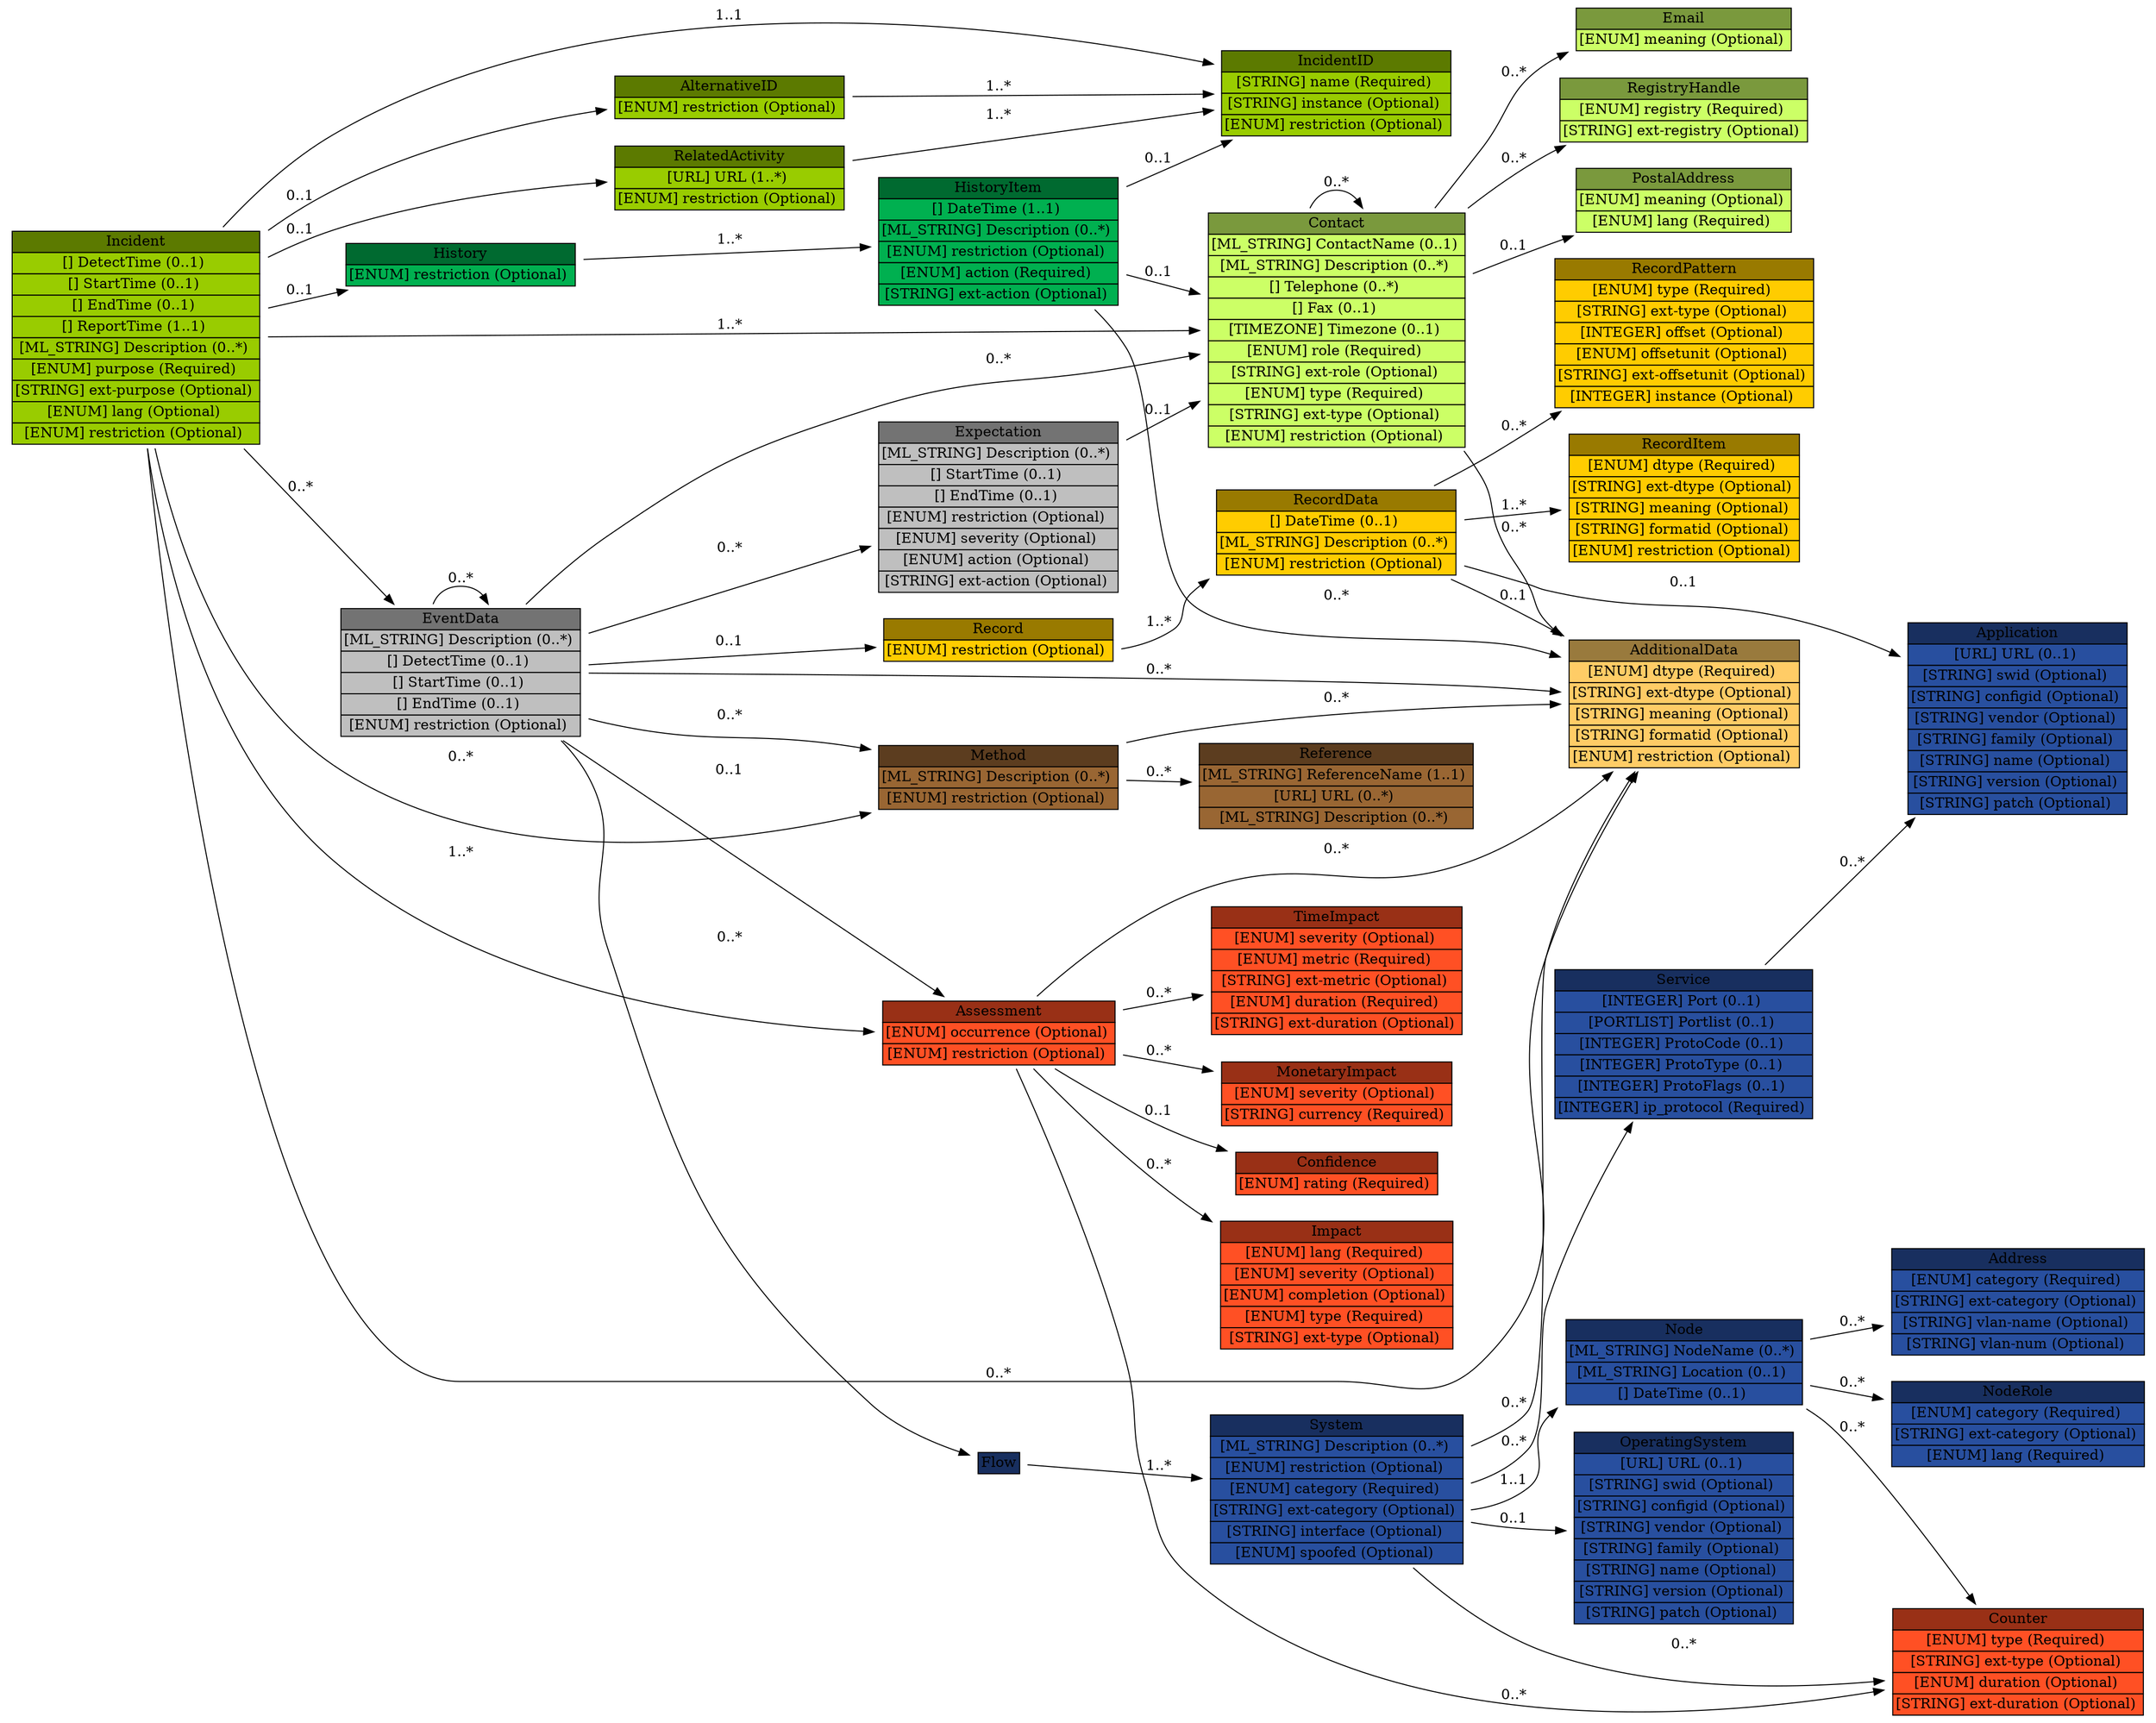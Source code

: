 digraph Incident {
	graph [rankdir=LR];
	node [label="\N"];
	graph [bb="0,0,2062,1650"];
	Incident [label=<<table BORDER="0" CELLBORDER="1" CELLSPACING="0"> <tr > <td BGCOLOR="#5c7a00" HREF="#" TITLE="Every incident is represented by an instance of the Incident class. This class provides a standardized representation for commonly exchanged incident data. ">Incident</td> </tr>" %<tr><td BGCOLOR="#99CC00" HREF="#" TITLE="The time the incident was first detected.">[] DetectTime (0..1) </td></tr>%<tr><td BGCOLOR="#99CC00" HREF="#" TITLE="The time the incident started.">[] StartTime (0..1) </td></tr>%<tr><td BGCOLOR="#99CC00" HREF="#" TITLE="The time the incident ended.">[] EndTime (0..1) </td></tr>%<tr><td BGCOLOR="#99CC00" HREF="#" TITLE="The time the incident was reported.">[] ReportTime (1..1) </td></tr>%<tr><td BGCOLOR="#99CC00" HREF="#" TITLE="A free-form textual description of the incident.">[ML_STRING] Description (0..*) </td></tr>%<tr><td BGCOLOR="#99CC00" HREF="#" TITLE="The purpose attribute represents the reason why the IODEF document was created.  It is closely related to the Expectation class (Section 3.13).  This attribute is defined as an enumerated list:">[ENUM] purpose (Required) </td></tr>%<tr><td BGCOLOR="#99CC00" HREF="#" TITLE="A means by which to extend the purpose attribute.  See Section 5.1.">[STRING] ext-purpose (Optional) </td></tr>%<tr><td BGCOLOR="#99CC00" HREF="#" TITLE="A valid language code per RFC 4646 [7] constrained by the definition of &quot;xs:language&quot;.  The interpretation of this code is described in Section 6.">[ENUM] lang (Optional) </td></tr>%<tr><td BGCOLOR="#99CC00" HREF="#" TITLE="This attribute indicates the disclosure guidelines to which the sender expects the recipient to adhere for the information represented in this class and its children.  This guideline provides no security since there are no specified technical means to ensure that the recipient of the document handles the information as the sender requested.">[ENUM] restriction (Optional) </td></tr>%</table>>, shape=plaintext, pos="127,1319", width="3.5", height="2.9028"];
	IncidentID [label=<<table BORDER="0" CELLBORDER="1" CELLSPACING="0"> <tr > <td BGCOLOR="#5c7a00" HREF="#" TITLE="The IncidentID class represents an incident tracking number that is unique in the context of the CSIRT and identifies the activity characterized in an IODEF Document. This identifier would serve as an index into the CSIRT incident handling system. The combination of the name attribute and the string in the element content MUST be a globally unique identifier describing the activity. Documents generated by a given CSIRT MUST NOT reuse the same value unless they are referencing the same incident. ">IncidentID</td> </tr>" %<tr><td BGCOLOR="#99CC00" HREF="#" TITLE="An identifier describing the CSIRT that created the document.  In order to have a globally unique CSIRT name, the fully qualified domain name associated with the CSIRT MUST be used.">[STRING] name (Required) </td></tr>%<tr><td BGCOLOR="#99CC00" HREF="#" TITLE="An identifier referencing a subset of the named incident.">[STRING] instance (Optional) </td></tr>%<tr><td BGCOLOR="#99CC00" HREF="#" TITLE="This attribute has been defined in Section 3.2.">[ENUM] restriction (Optional) </td></tr>%</table>>, shape=plaintext, pos="1274,1564", width="3.1667", height="1.2361"];
	AlternativeID [label=<<table BORDER="0" CELLBORDER="1" CELLSPACING="0"> <tr > <td BGCOLOR="#5c7a00" HREF="#" TITLE="The AlternativeID class lists the incident tracking numbers used by CSIRTs, other than the one generating the document, to refer to the identical activity described the IODEF document. A tracking number listed as an AlternativeID references the same incident detected by ">AlternativeID</td> </tr>" %<tr><td BGCOLOR="#99CC00" HREF="#" TITLE="This attribute has been defined in Section 3.2.">[ENUM] restriction (Optional) </td></tr>%</table>>, shape=plaintext, pos="695,1555", width="3.1667", height="0.68056"];
	RelatedActivity [label=<<table BORDER="0" CELLBORDER="1" CELLSPACING="0"> <tr > <td BGCOLOR="#5c7a00" HREF="#" TITLE="The RelatedActivity class lists either incident tracking numbers of incidents or URLs (not both) that refer to activity related to the one described in the IODEF document. These references may be to local incident tracking numbers or to those of other CSIRTs. ">RelatedActivity</td> </tr>" %<tr><td BGCOLOR="#99CC00" HREF="#" TITLE="A URL to activity related to this incident.">[URL] URL (1..*) </td></tr>%<tr><td BGCOLOR="#99CC00" HREF="#" TITLE="This attribute has been defined in Section 3.2.">[ENUM] restriction (Optional) </td></tr>%</table>>, shape=plaintext, pos="695,1478", width="3.1667", height="0.95833"];
	Assessment [label=<<table BORDER="0" CELLBORDER="1" CELLSPACING="0"> <tr > <td BGCOLOR="#993016" HREF="#" TITLE="The Assessment class describes the technical and non-technical repercussions of the incident on the CSIRT&#39;s constituency. ">Assessment</td> </tr>" %<tr><td BGCOLOR="#FF5024" HREF="#" TITLE="Specifies whether the assessment is describing actual or potential outcomes.  The default is &quot;actual&quot; and is assumed if not specified.">[ENUM] occurrence (Optional) </td></tr>%<tr><td BGCOLOR="#FF5024" HREF="#" TITLE="This attribute is defined in Section 3.2.">[ENUM] restriction (Optional) </td></tr>%</table>>, shape=plaintext, pos="950,649", width="3.25", height="0.95833"];
	Impact [label=<<table BORDER="0" CELLBORDER="1" CELLSPACING="0"> <tr > <td BGCOLOR="#993016" HREF="#" TITLE="The Impact class allows for categorizing and describing the technical impact of the incident on the network of an organization. ">Impact</td> </tr>" %<tr><td BGCOLOR="#FF5024" HREF="#" TITLE="A valid language code per RFC 4646 [7] constrained by the definition of &quot;xs:language&quot;.  The interpretation of this code is described in Section 6.">[ENUM] lang (Required) </td></tr>%<tr><td BGCOLOR="#FF5024" HREF="#" TITLE="An estimate of the relative severity of the activity.  The permitted values are shown below.  There is no default value.">[ENUM] severity (Optional) </td></tr>%<tr><td BGCOLOR="#FF5024" HREF="#" TITLE="An indication whether the described activity was successful.  The permitted values are shown below.  There is no default value.">[ENUM] completion (Optional) </td></tr>%<tr><td BGCOLOR="#FF5024" HREF="#" TITLE="Classifies the malicious activity into incident categories.  The permitted values are shown below.  The default value is &quot;other&quot;.">[ENUM] type (Required) </td></tr>%<tr><td BGCOLOR="#FF5024" HREF="#" TITLE="A means by which to extend the type attribute. See Section 5.1.">[STRING] ext-type (Optional) </td></tr>%</table>>, shape=plaintext, pos="1274,417", width="3.25", height="1.7917"];
	TimeImpact [label=<<table BORDER="0" CELLBORDER="1" CELLSPACING="0"> <tr > <td BGCOLOR="#993016" HREF="#" TITLE="The TimeImpact class describes the impact of the incident on an organization as a function of time. It provides a way to convey down time and recovery time. ">TimeImpact</td> </tr>" %<tr><td BGCOLOR="#FF5024" HREF="#" TITLE="An estimate of the relative severity of the activity.  The permitted values are shown below.  There is no default value.">[ENUM] severity (Optional) </td></tr>%<tr><td BGCOLOR="#FF5024" HREF="#" TITLE="Defines the metric in which the time is expressed.  The permitted values are shown below.  There is no default value.">[ENUM] metric (Required) </td></tr>%<tr><td BGCOLOR="#FF5024" HREF="#" TITLE="A means by which to extend the metric attribute.  See Section 5.1.">[STRING] ext-metric (Optional) </td></tr>%<tr><td BGCOLOR="#FF5024" HREF="#" TITLE="Defines a unit of time, that when combined with the metric attribute, fully describes a metric of impact that will be conveyed in the element content.  The permitted values are shown below.  The default value is &quot;hour&quot;.">[ENUM] duration (Required) </td></tr>%<tr><td BGCOLOR="#FF5024" HREF="#" TITLE="A means by which to extend the duration attribute.  See Section 5.1.">[STRING] ext-duration (Optional) </td></tr>%</table>>, shape=plaintext, pos="1274,715", width="3.5556", height="1.7917"];
	MonetaryImpact [label=<<table BORDER="0" CELLBORDER="1" CELLSPACING="0"> <tr > <td BGCOLOR="#993016" HREF="#" TITLE="The MonetaryImpact class describes the financial impact of the activity on an organization. For example, this impact may consider losses due to the cost of the investigation or recovery, diminished ">MonetaryImpact</td> </tr>" %<tr><td BGCOLOR="#FF5024" HREF="#" TITLE="An estimate of the relative severity of the activity.  The permitted values are shown below.  There is no default value.">[ENUM] severity (Optional) </td></tr>%<tr><td BGCOLOR="#FF5024" HREF="#" TITLE="Defines the currency in which the monetary impact is expressed.  The permitted values are defined in ISO 4217:2001, Codes for the representation of currencies and funds [14].  There is no default value.">[STRING] currency (Required) </td></tr>%</table>>, shape=plaintext, pos="1274,599", width="3.2222", height="0.95833"];
	Counter [label=<<table BORDER="0" CELLBORDER="1" CELLSPACING="0"> <tr > <td BGCOLOR="#993016" HREF="#" TITLE="The Counter class summarize multiple occurrences of some event, or conveys counts or rates on various features (e.g., packets, sessions, events). ">Counter</td> </tr>" %<tr><td BGCOLOR="#FF5024" HREF="#" TITLE="Specifies the units of the element content.">[ENUM] type (Required) </td></tr>%<tr><td BGCOLOR="#FF5024" HREF="#" TITLE="A means by which to extend the type attribute. See Section 5.1.">[STRING] ext-type (Optional) </td></tr>%<tr><td BGCOLOR="#FF5024" HREF="#" TITLE="If present, the Counter class represents a rate rather than a count over the entire event.  In that case, this attribute specifies the denominator of the rate (where the type attribute specified the nominator).  The possible values of this attribute are defined in Section 3.10.2">[ENUM] duration (Optional) </td></tr>%<tr><td BGCOLOR="#FF5024" HREF="#" TITLE="A means by which to extend the duration attribute.  See Section 5.1.">[STRING] ext-duration (Optional) </td></tr>%</table>>, shape=plaintext, pos="1933,54", width="3.5556", height="1.5139"];
	Confidence [label=<<table BORDER="0" CELLBORDER="1" CELLSPACING="0"> <tr > <td BGCOLOR="#993016" HREF="#" TITLE="The Confidence class represents a best estimate of the validity and accuracy of the described impact (see Section 3.10) of the incident activity. This estimate can be expressed as a category or a numeric calculation. ">Confidence</td> </tr>" %<tr><td BGCOLOR="#FF5024" HREF="#" TITLE="A rating of the analytical validity of the specified Assessment.  The permitted values are shown below. There is no default value.">[ENUM] rating (Required) </td></tr>%</table>>, shape=plaintext, pos="1274,523", width="2.8056", height="0.68056"];
	AdditionalData [label=<<table BORDER="0" CELLBORDER="1" CELLSPACING="0"> <tr > <td BGCOLOR="#997a3d" HREF="#" TITLE="The AdditionalData class serves as an extension mechanism for information not otherwise represented in the data model. For relatively simple information, atomic data types (e.g., integers, strings) are provided with a mechanism to annotate their meaning. The class can also be used to extend the data model (and the associated Schema) to support proprietary extensions by encapsulating entire XML documents conforming to another Schema (e.g., IDMEF). A detailed discussion for extending the data model and the schema can be found in Section 5. ">AdditionalData</td> </tr>" %<tr><td BGCOLOR="#FFCC66" HREF="#" TITLE="The data type of the element content.  The permitted values for this attribute are shown below.  The default value is &quot;string&quot;.">[ENUM] dtype (Required) </td></tr>%<tr><td BGCOLOR="#FFCC66" HREF="#" TITLE="A means by which to extend the dtype attribute.  See Section 5.1.">[STRING] ext-dtype (Optional) </td></tr>%<tr><td BGCOLOR="#FFCC66" HREF="#" TITLE="A free-form description of the element content.">[STRING] meaning (Optional) </td></tr>%<tr><td BGCOLOR="#FFCC66" HREF="#" TITLE="An identifier referencing the format and semantics of the element content.">[STRING] formatid (Optional) </td></tr>%<tr><td BGCOLOR="#FFCC66" HREF="#" TITLE="This attribute has been defined in Section 3.2.">[ENUM] restriction (Optional) </td></tr>%</table>>, shape=plaintext, pos="1609,979", width="3.2778", height="1.7917"];
	Method [label=<<table BORDER="0" CELLBORDER="1" CELLSPACING="0"> <tr > <td BGCOLOR="#5c3d1f" HREF="#" TITLE="The Method class describes the methodology used by the intruder to perpetrate the events of the incident. This class consists of a list of references describing the attack method and a free form description of the technique. ">Method</td> </tr>" %<tr><td BGCOLOR="#996633" HREF="#" TITLE="A free-form text description of the methodology used by the intruder.">[ML_STRING] Description (0..*) </td></tr>%<tr><td BGCOLOR="#996633" HREF="#" TITLE="This attribute is defined in Section 3.2.">[ENUM] restriction (Optional) </td></tr>%</table>>, shape=plaintext, pos="950,904", width="3.3611", height="0.95833"];
	Reference [label=<<table BORDER="0" CELLBORDER="1" CELLSPACING="0"> <tr > <td BGCOLOR="#5c3d1f" HREF="#" TITLE="The Reference class is a reference to a vulnerability, IDS alert, malware sample, advisory, or attack technique. A reference consists of a name, a URL to this reference, and an optional description. ">Reference</td> </tr>" %<tr><td BGCOLOR="#996633" HREF="#" TITLE="Name of the reference.">[ML_STRING] ReferenceName (1..1) </td></tr>%<tr><td BGCOLOR="#996633" HREF="#" TITLE="A URL associated with the reference.">[URL] URL (0..*) </td></tr>%<tr><td BGCOLOR="#996633" HREF="#" TITLE="A free-form text description of this reference.">[ML_STRING] Description (0..*) </td></tr>%</table>>, shape=plaintext, pos="1274,894", width="3.8056", height="1.2361"];
	Contact [label=<<table BORDER="0" CELLBORDER="1" CELLSPACING="0"> <tr > <td BGCOLOR="#7a993d" HREF="#" TITLE="The Contact class describes contact information for organizations and personnel involved in the incident. This class allows for the naming of the involved party, specifying contact information for them, and identifying their role in the incident. ">Contact</td> </tr>" %<tr><td BGCOLOR="#CCFF66" HREF="#" TITLE="The name of the contact.  The contact may either be an organization or a person.  The type attribute disambiguates the semantics.">[ML_STRING] ContactName (0..1) </td></tr>%<tr><td BGCOLOR="#CCFF66" HREF="#" TITLE="A free-form description of this contact.  In the case of a person, this is often the organizational title of the individual.">[ML_STRING] Description (0..*) </td></tr>%<tr><td BGCOLOR="#CCFF66" HREF="#" TITLE="The telephone number of the contact.">[] Telephone (0..*) </td></tr>%<tr><td BGCOLOR="#CCFF66" HREF="#" TITLE="The facsimile telephone number of the contact.">[] Fax (0..1) </td></tr>%<tr><td BGCOLOR="#CCFF66" HREF="#" TITLE="The timezone in which the contact resides formatted according to Section 2.9.">[TIMEZONE] Timezone (0..1) </td></tr>%<tr><td BGCOLOR="#CCFF66" HREF="#" TITLE="Indicates the role the contact fulfills.  This attribute is defined as an enumerated list:">[ENUM] role (Required) </td></tr>%<tr><td BGCOLOR="#CCFF66" HREF="#" TITLE="A means by which to extend the role attribute. See Section 5.1.">[STRING] ext-role (Optional) </td></tr>%<tr><td BGCOLOR="#CCFF66" HREF="#" TITLE="Indicates the type of contact being described. This attribute is defined as an enumerated list:">[ENUM] type (Required) </td></tr>%<tr><td BGCOLOR="#CCFF66" HREF="#" TITLE="A means by which to extend the type attribute. See Section 5.1.">[STRING] ext-type (Optional) </td></tr>%<tr><td BGCOLOR="#CCFF66" HREF="#" TITLE="This attribute is defined in Section 3.2.">[ENUM] restriction (Optional) </td></tr>%</table>>, shape=plaintext, pos="1274,1340", width="3.6111", height="3.1806"];
	RegistryHandle [label=<<table BORDER="0" CELLBORDER="1" CELLSPACING="0"> <tr > <td BGCOLOR="#7a993d" HREF="#" TITLE="The RegistryHandle class represents a handle into an Internet registry or community-specific database. The handle is specified in the element content and the type attribute specifies the database. ">RegistryHandle</td> </tr>" %<tr><td BGCOLOR="#CCFF66" HREF="#" TITLE="The database to which the handle belongs.  The default value is &#39;local&#39;.  The possible values are:">[ENUM] registry (Required) </td></tr>%<tr><td BGCOLOR="#CCFF66" HREF="#" TITLE="A means by which to extend the registry attribute.  See Section 5.1.">[STRING] ext-registry (Optional) </td></tr>%</table>>, shape=plaintext, pos="1609,1550", width="3.5", height="0.95833"];
	PostalAddress [label=<<table BORDER="0" CELLBORDER="1" CELLSPACING="0"> <tr > <td BGCOLOR="#7a993d" HREF="#" TITLE="The PostalAddress class specifies a postal address formatted according to the POSTAL data type (Section 2.11). ">PostalAddress</td> </tr>" %<tr><td BGCOLOR="#CCFF66" HREF="#" TITLE="A free-form description of the element content.">[ENUM] meaning (Optional) </td></tr>%<tr><td BGCOLOR="#CCFF66" HREF="#" TITLE="A valid language code per RFC 4646 [7] constrained by the definition of &quot;xs:language&quot;.  The interpretation of this code is described in Section 6.">[ENUM] lang (Required) </td></tr>%</table>>, shape=plaintext, pos="1609,1464", width="3.0278", height="0.95833"];
	Email [label=<<table BORDER="0" CELLBORDER="1" CELLSPACING="0"> <tr > <td BGCOLOR="#7a993d" HREF="#" TITLE="The Email class specifies an email address formatted according to EMAIL data type (Section 2.14). ">Email</td> </tr>" %<tr><td BGCOLOR="#CCFF66" HREF="#" TITLE="A free-form description of the element content (e.g., hours of coverage for a given number).">[ENUM] meaning (Optional) </td></tr>%</table>>, shape=plaintext, pos="1609,1626", width="3.0278", height="0.68056"];
	EventData [label=<<table BORDER="0" CELLBORDER="1" CELLSPACING="0"> <tr > <td BGCOLOR="#737373" HREF="#" TITLE="The EventData class describes a particular event of the incident for a given set of hosts or networks. This description includes the systems from which the activity originated and those targeted, an assessment of the techniques used by the intruder, the impact of the activity on the organization, and any forensic evidence discovered. ">EventData</td> </tr>" %<tr><td BGCOLOR="#bfbfbf" HREF="#" TITLE="A free-form textual description of the event.">[ML_STRING] Description (0..*) </td></tr>%<tr><td BGCOLOR="#bfbfbf" HREF="#" TITLE="The time the event was detected.">[] DetectTime (0..1) </td></tr>%<tr><td BGCOLOR="#bfbfbf" HREF="#" TITLE="The time the event started.">[] StartTime (0..1) </td></tr>%<tr><td BGCOLOR="#bfbfbf" HREF="#" TITLE="The time the event ended.">[] EndTime (0..1) </td></tr>%<tr><td BGCOLOR="#bfbfbf" HREF="#" TITLE="This attribute is defined in Section 3.2.">[ENUM] restriction (Optional) </td></tr>%</table>>, shape=plaintext, pos="440,992", width="3.3611", height="1.7917"];
	Flow [label=<<table BORDER="0" CELLBORDER="1" CELLSPACING="0"> <tr > <td BGCOLOR="#182f5f" HREF="#" TITLE="The Flow class groups related the source and target hosts. ">Flow</td> </tr>" %</table>>, shape=plaintext, pos="950,247", width="0.77778", height="0.5"];
	System [label=<<table BORDER="0" CELLBORDER="1" CELLSPACING="0"> <tr > <td BGCOLOR="#182f5f" HREF="#" TITLE="The System class describes a system or network involved in an event. The systems or networks represented by this class are categorized according to the role they played in the incident through the category attribute. The value of this category attribute dictates the semantics of the aggregated classes in the System class. If the category attribute has a value of &quot;source&quot;, then the aggregated classes denote the machine and service from which the activity is originating. With a category attribute value of &quot;target&quot; or &quot;intermediary&quot;, then the machine or service is the one targeted in the activity. A value of &quot;sensor&quot; dictates that this System was part of an instrumentation to monitor the network. ">System</td> </tr>" %<tr><td BGCOLOR="#284f9f" HREF="#" TITLE="A free-form text description of the System.">[ML_STRING] Description (0..*) </td></tr>%<tr><td BGCOLOR="#284f9f" HREF="#" TITLE="This attribute is defined in Section 3.2.">[ENUM] restriction (Optional) </td></tr>%<tr><td BGCOLOR="#284f9f" HREF="#" TITLE="Classifies the role the host or network played in the incident.  The possible values are:">[ENUM] category (Required) </td></tr>%<tr><td BGCOLOR="#284f9f" HREF="#" TITLE="A means by which to extend the category attribute.  See Section 5.1.">[STRING] ext-category (Optional) </td></tr>%<tr><td BGCOLOR="#284f9f" HREF="#" TITLE="Specifies the interface on which the event(s) on this System originated.  If the Node class specifies a network rather than a host, this attribute has no meaning.">[STRING] interface (Optional) </td></tr>%<tr><td BGCOLOR="#284f9f" HREF="#" TITLE="An indication of confidence in whether this System was the true target or attacking host.  The permitted values for this attribute are shown below.  The default value is &quot;unknown&quot;.">[ENUM] spoofed (Optional) </td></tr>%</table>>, shape=plaintext, pos="1274,223", width="3.5833", height="2.0694"];
	"Node" [label=<<table BORDER="0" CELLBORDER="1" CELLSPACING="0"> <tr > <td BGCOLOR="#182f5f" HREF="#" TITLE="The Node class names a system (e.g., PC, router) or network. ">Node</td> </tr>" %<tr><td BGCOLOR="#284f9f" HREF="#" TITLE="The name of the Node (e.g., fully qualified domain name).  This information MUST be provided if no Address information is given.">[ML_STRING] NodeName (0..*) </td></tr>%<tr><td BGCOLOR="#284f9f" HREF="#" TITLE="A free-from description of the physical location of the equipment.">[ML_STRING] Location (0..1) </td></tr>%<tr><td BGCOLOR="#284f9f" HREF="#" TITLE="A timestamp of when the resolution between the name and address was performed.  This information SHOULD be provided if both an Address and NodeName are specified.">[] DateTime (0..1) </td></tr>%</table>>, shape=plaintext, pos="1609,339", width="3.3333", height="1.2361"];
	Address [label=<<table BORDER="0" CELLBORDER="1" CELLSPACING="0"> <tr > <td BGCOLOR="#182f5f" HREF="#" TITLE="The Address class represents a hardware (layer-2), network (layer-3), or application (layer-7) address. ">Address</td> </tr>" %<tr><td BGCOLOR="#284f9f" HREF="#" TITLE="The type of address represented.  The permitted values for this attribute are shown below.  The default value is &quot;ipv4-addr&quot;.">[ENUM] category (Required) </td></tr>%<tr><td BGCOLOR="#284f9f" HREF="#" TITLE="A means by which to extend the category attribute.  See Section 5.1.">[STRING] ext-category (Optional) </td></tr>%<tr><td BGCOLOR="#284f9f" HREF="#" TITLE="The name of the Virtual LAN to which the address belongs.">[STRING] vlan-name (Optional) </td></tr>%<tr><td BGCOLOR="#284f9f" HREF="#" TITLE="The number of the Virtual LAN to which the address belongs.">[STRING] vlan-num (Optional) </td></tr>%</table>>, shape=plaintext, pos="1933,402", width="3.5833", height="1.5139"];
	NodeRole [label=<<table BORDER="0" CELLBORDER="1" CELLSPACING="0"> <tr > <td BGCOLOR="#182f5f" HREF="#" TITLE="The NodeRole class describes the intended function performed by a particular host. ">NodeRole</td> </tr>" %<tr><td BGCOLOR="#284f9f" HREF="#" TITLE="Functionality provided by a node.">[ENUM] category (Required) </td></tr>%<tr><td BGCOLOR="#284f9f" HREF="#" TITLE="A means by which to extend the category attribute.  See Section 5.1.">[STRING] ext-category (Optional) </td></tr>%<tr><td BGCOLOR="#284f9f" HREF="#" TITLE="A valid language code per RFC 4646 [7] constrained by the definition of &quot;xs:language&quot;.  The interpretation of this code is described in Section 6.">[ENUM] lang (Required) </td></tr>%</table>>, shape=plaintext, pos="1933,286", width="3.5833", height="1.2361"];
	Service [label=<<table BORDER="0" CELLBORDER="1" CELLSPACING="0"> <tr > <td BGCOLOR="#182f5f" HREF="#" TITLE="The Service class describes a network service of a host or network. The service is identified by specific port or list of ports, along with the application listening on that port. ">Service</td> </tr>" %<tr><td BGCOLOR="#284f9f" HREF="#" TITLE="A port number.">[INTEGER] Port (0..1) </td></tr>%<tr><td BGCOLOR="#284f9f" HREF="#" TITLE="A list of port numbers formatted according to Section 2.10.">[PORTLIST] Portlist (0..1) </td></tr>%<tr><td BGCOLOR="#284f9f" HREF="#" TITLE="A layer-4 protocol-specific code field (e.g., ICMP code field).">[INTEGER] ProtoCode (0..1) </td></tr>%<tr><td BGCOLOR="#284f9f" HREF="#" TITLE="A layer-4 protocol specific type field (e.g., ICMP type field).">[INTEGER] ProtoType (0..1) </td></tr>%<tr><td BGCOLOR="#284f9f" HREF="#" TITLE="A layer-4 protocol specific flag field (e.g., TCP flag field).">[INTEGER] ProtoFlags (0..1) </td></tr>%<tr><td BGCOLOR="#284f9f" HREF="#" TITLE="The IANA protocol number.">[INTEGER] ip_protocol (Required) </td></tr>%</table>>, shape=plaintext, pos="1609,651", width="3.5556", height="2.0694"];
	Application [label=<<table BORDER="0" CELLBORDER="1" CELLSPACING="0"> <tr > <td BGCOLOR="#182f5f" HREF="#" TITLE="The Application class describes an application running on a System providing a Service. ">Application</td> </tr>" %<tr><td BGCOLOR="#284f9f" HREF="#" TITLE="A URL describing the application.">[URL] URL (0..1) </td></tr>%<tr><td BGCOLOR="#284f9f" HREF="#" TITLE="An identifier that can be used to reference this software.">[STRING] swid (Optional) </td></tr>%<tr><td BGCOLOR="#284f9f" HREF="#" TITLE="An identifier that can be used to reference a particular configuration of this software.">[STRING] configid (Optional) </td></tr>%<tr><td BGCOLOR="#284f9f" HREF="#" TITLE="Vendor name of the software.">[STRING] vendor (Optional) </td></tr>%<tr><td BGCOLOR="#284f9f" HREF="#" TITLE="Family of the software.">[STRING] family (Optional) </td></tr>%<tr><td BGCOLOR="#284f9f" HREF="#" TITLE="Name of the software.">[STRING] name (Optional) </td></tr>%<tr><td BGCOLOR="#284f9f" HREF="#" TITLE="Version of the software.">[STRING] version (Optional) </td></tr>%<tr><td BGCOLOR="#284f9f" HREF="#" TITLE="Patch or service pack level of the software.">[STRING] patch (Optional) </td></tr>%</table>>, shape=plaintext, pos="1933,967", width="3.0833", height="2.625"];
	OperatingSystem [label=<<table BORDER="0" CELLBORDER="1" CELLSPACING="0"> <tr > <td BGCOLOR="#182f5f" HREF="#" TITLE="The OperatingSystem class describes the operating system running on a System. The definition is identical to the Application class (Section 3.17.1). ">OperatingSystem</td> </tr>" %<tr><td BGCOLOR="#284f9f" HREF="#" TITLE="A URL describing the application.">[URL] URL (0..1) </td></tr>%<tr><td BGCOLOR="#284f9f" HREF="#" TITLE="An identifier that can be used to reference this software.">[STRING] swid (Optional) </td></tr>%<tr><td BGCOLOR="#284f9f" HREF="#" TITLE="An identifier that can be used to reference a particular configuration of this software.">[STRING] configid (Optional) </td></tr>%<tr><td BGCOLOR="#284f9f" HREF="#" TITLE="Vendor name of the software.">[STRING] vendor (Optional) </td></tr>%<tr><td BGCOLOR="#284f9f" HREF="#" TITLE="Family of the software.">[STRING] family (Optional) </td></tr>%<tr><td BGCOLOR="#284f9f" HREF="#" TITLE="Name of the software.">[STRING] name (Optional) </td></tr>%<tr><td BGCOLOR="#284f9f" HREF="#" TITLE="Version of the software.">[STRING] version (Optional) </td></tr>%<tr><td BGCOLOR="#284f9f" HREF="#" TITLE="Patch or service pack level of the software.">[STRING] patch (Optional) </td></tr>%</table>>, shape=plaintext, pos="1609,183", width="3.0833", height="2.625"];
	Expectation [label=<<table BORDER="0" CELLBORDER="1" CELLSPACING="0"> <tr > <td BGCOLOR="#737373" HREF="#" TITLE="The Expectation class conveys to the recipient of the IODEF document the actions the sender is requesting. The scope of the requested action is limited to purview of the EventData class in which this class is aggregated. ">Expectation</td> </tr>" %<tr><td BGCOLOR="#bfbfbf" HREF="#" TITLE="A free-form description of the desired action(s).">[ML_STRING] Description (0..*) </td></tr>%<tr><td BGCOLOR="#bfbfbf" HREF="#" TITLE="The time at which the action should be performed.  A timestamp that is earlier than the ReportTime specified in the Incident class denotes that the expectation should be fulfilled as soon as possible.  The absence of this element leaves the execution of the expectation to the discretion of the recipient.">[] StartTime (0..1) </td></tr>%<tr><td BGCOLOR="#bfbfbf" HREF="#" TITLE="The time by which the action should be completed. If the action is not carried out by this time, it should no longer be performed.">[] EndTime (0..1) </td></tr>%<tr><td BGCOLOR="#bfbfbf" HREF="#" TITLE="This attribute is defined in Section 3.2.">[ENUM] restriction (Optional) </td></tr>%<tr><td BGCOLOR="#bfbfbf" HREF="#" TITLE="Indicates the desired priority of the action. This attribute is an enumerated list with no default value, and the semantics of these relative measures are context dependent.">[ENUM] severity (Optional) </td></tr>%<tr><td BGCOLOR="#bfbfbf" HREF="#" TITLE="Classifies the type of action requested.  This attribute is an enumerated list with no default value.">[ENUM] action (Optional) </td></tr>%<tr><td BGCOLOR="#bfbfbf" HREF="#" TITLE="A means by which to extend the action attribute.  See Section 5.1.">[STRING] ext-action (Optional) </td></tr>%</table>>, shape=plaintext, pos="950,1154", width="3.3611", height="2.3472"];
	Record [label=<<table BORDER="0" CELLBORDER="1" CELLSPACING="0"> <tr > <td BGCOLOR="#997a00" HREF="#" TITLE="The Record class is a container class for log and audit data that provides supportive information about the incident. The source of this data will often be the output of monitoring tools. These logs should substantiate the activity described in the document. ">Record</td> </tr>" %<tr><td BGCOLOR="#ffcc00" HREF="#" TITLE="This attribute has been defined in Section 3.2.">[ENUM] restriction (Optional) </td></tr>%</table>>, shape=plaintext, pos="950,1028", width="3.1667", height="0.68056"];
	RecordData [label=<<table BORDER="0" CELLBORDER="1" CELLSPACING="0"> <tr > <td BGCOLOR="#997a00" HREF="#" TITLE="The RecordData class groups log or audit data from a given sensor (e.g., IDS, firewall log) and provides a way to annotate the output. ">RecordData</td> </tr>" %<tr><td BGCOLOR="#ffcc00" HREF="#" TITLE="Timestamp of the RecordItem data.">[] DateTime (0..1) </td></tr>%<tr><td BGCOLOR="#ffcc00" HREF="#" TITLE="Free-form textual description of the provided RecordItem data.  At minimum, this description should convey the significance of the provided RecordItem data.">[ML_STRING] Description (0..*) </td></tr>%<tr><td BGCOLOR="#ffcc00" HREF="#" TITLE="This attribute has been defined in Section 3.2.">[ENUM] restriction (Optional) </td></tr>%</table>>, shape=plaintext, pos="1274,1144", width="3.3611", height="1.2361"];
	RecordPattern [label=<<table BORDER="0" CELLBORDER="1" CELLSPACING="0"> <tr > <td BGCOLOR="#997a00" HREF="#" TITLE="The RecordPattern class describes where in the content of the RecordItem relevant information can be found. It provides a way to reference subsets of information, identified by a pattern, in a large log file, audit trail, or forensic data. ">RecordPattern</td> </tr>" %<tr><td BGCOLOR="#ffcc00" HREF="#" TITLE="Describes the type of pattern being specified in the element content.  The default is &quot;regex&quot;.">[ENUM] type (Required) </td></tr>%<tr><td BGCOLOR="#ffcc00" HREF="#" TITLE="A means by which to extend the type attribute. See Section 5.1.">[STRING] ext-type (Optional) </td></tr>%<tr><td BGCOLOR="#ffcc00" HREF="#" TITLE="Amount of units (determined by the offsetunit attribute) to seek into the RecordItem data before matching the pattern.">[INTEGER] offset (Optional) </td></tr>%<tr><td BGCOLOR="#ffcc00" HREF="#" TITLE="Describes the units of the offset attribute. The default is &quot;line&quot;.">[ENUM] offsetunit (Optional) </td></tr>%<tr><td BGCOLOR="#ffcc00" HREF="#" TITLE="A means by which to extend the offsetunit attribute.  See Section 5.1.">[STRING] ext-offsetunit (Optional) </td></tr>%<tr><td BGCOLOR="#ffcc00" HREF="#" TITLE="Number of types to apply the specified pattern.">[INTEGER] instance (Optional) </td></tr>%</table>>, shape=plaintext, pos="1609,1338", width="3.6667", height="2.0694"];
	RecordItem [label=<<table BORDER="0" CELLBORDER="1" CELLSPACING="0"> <tr > <td BGCOLOR="#997a00" HREF="#" TITLE="The RecordItem class provides a way to incorporate relevant logs, audit trails, or forensic data to support the conclusions made during the course of analyzing the incident. The class supports both the direct encapsulation of the data, as well as, provides primitives to reference data stored elsewhere. ">RecordItem</td> </tr>" %<tr><td BGCOLOR="#ffcc00" HREF="#" TITLE="The data type of the element content.  The permitted values for this attribute are shown below.  The default value is &quot;string&quot;.">[ENUM] dtype (Required) </td></tr>%<tr><td BGCOLOR="#ffcc00" HREF="#" TITLE="A means by which to extend the dtype attribute.  See Section 5.1.">[STRING] ext-dtype (Optional) </td></tr>%<tr><td BGCOLOR="#ffcc00" HREF="#" TITLE="A free-form description of the element content.">[STRING] meaning (Optional) </td></tr>%<tr><td BGCOLOR="#ffcc00" HREF="#" TITLE="An identifier referencing the format and semantics of the element content.">[STRING] formatid (Optional) </td></tr>%<tr><td BGCOLOR="#ffcc00" HREF="#" TITLE="This attribute has been defined in Section 3.2.">[ENUM] restriction (Optional) </td></tr>%</table>>, shape=plaintext, pos="1609,1182", width="3.2778", height="1.7917"];
	History [label=<<table BORDER="0" CELLBORDER="1" CELLSPACING="0"> <tr > <td BGCOLOR="#006a30" HREF="#" TITLE="The History class is a log of the significant events or actions performed by the involved parties during the course of handling the incident. ">History</td> </tr>" %<tr><td BGCOLOR="#00B050" HREF="#" TITLE="This attribute is defined in Section 3.2.">[ENUM] restriction (Optional) </td></tr>%</table>>, shape=plaintext, pos="440,1389", width="3.1667", height="0.68056"];
	HistoryItem [label=<<table BORDER="0" CELLBORDER="1" CELLSPACING="0"> <tr > <td BGCOLOR="#006a30" HREF="#" TITLE="The HistoryItem class is an entry in the History (Section 3.11) log that documents a particular action or event that occurred in the course of handling the incident. The details of the entry are a free-form description, but each can be categorized with the type attribute. ">HistoryItem</td> </tr>" %<tr><td BGCOLOR="#00B050" HREF="#" TITLE="Timestamp of this entry in the history log (e.g., when the action described in the Description was taken).">[] DateTime (1..1) </td></tr>%<tr><td BGCOLOR="#00B050" HREF="#" TITLE="A free-form textual description of the action or event.">[ML_STRING] Description (0..*) </td></tr>%<tr><td BGCOLOR="#00B050" HREF="#" TITLE="This attribute has been defined in Section 3.2.">[ENUM] restriction (Optional) </td></tr>%<tr><td BGCOLOR="#00B050" HREF="#" TITLE="Classifies a performed action or occurrence documented in this history log entry.  As activity will likely have been instigated either through a previously conveyed expectation or internal investigation, this attribute is identical to the category attribute of the Expectation class.  The difference is only one of tense.  When an action is in this class, it has been completed.  See Section 3.13.">[ENUM] action (Required) </td></tr>%<tr><td BGCOLOR="#00B050" HREF="#" TITLE="A means by which to extend the action attribute.  See Section 5.1.">[STRING] ext-action (Optional) </td></tr>%</table>>, shape=plaintext, pos="950,1411", width="3.3611", height="1.7917"];
	Incident -> IncidentID [label="1..1", pos="e,1159.4,1589.7 208.52,1423.1 239.56,1456.7 277.34,1491.4 318,1515 580.99,1668 956.73,1627.2 1149.5,1591.6", lp="695,1632.5"];
	AlternativeID -> IncidentID [label="1..*", pos="e,1159.5,1562.2 809.74,1556.8 907.75,1558.3 1048.5,1560.5 1149.3,1562.1", lp="950,1568.5"];
	Incident -> AlternativeID [label="0..1", pos="e,580.45,1541.4 253.67,1422.6 259.8,1426.9 265.92,1431 272,1435 362.29,1493.9 481.67,1524.3 570.58,1539.8", lp="286,1456.5"];
	RelatedActivity -> IncidentID [label="1..*", pos="e,1159.5,1547 809.74,1495 907.85,1509.6 1048.7,1530.5 1149.6,1545.5", lp="950,1541.5"];
	Incident -> RelatedActivity [label="0..1", pos="e,580.44,1471.3 253.72,1395.1 274.66,1405.4 296.55,1414.9 318,1422 399.56,1449.1 495.41,1463.1 570.05,1470.4", lp="286,1422.5"];
	Assessment -> Impact [label="0..*", pos="e,1157,476.54 985.14,614.81 1021.2,580.76 1079.8,528.21 1136,490 1140,487.29 1144.1,484.6 1148.3,481.94", lp="1104,530.5"];
	Assessment -> TimeImpact [label="0..*", pos="e,1145.5,688.82 1067.4,672.92 1089.5,677.42 1112.8,682.16 1135.5,686.78", lp="1104,690.5"];
	Assessment -> MonetaryImpact [label="0..*", pos="e,1157.2,617.02 1067.4,630.88 1093.4,626.88 1121,622.62 1147.2,618.56", lp="1104,635.5"];
	Assessment -> Counter [label="0..*", pos="e,1804.3,27.296 966.73,614.9 993.1,559.72 1044.2,446.86 1072,346 1085.8,296.13 1074.1,280.24 1090,231 1103.9,187.86 1101.7,169.65\
 1136,140 1318.4,-17.75 1619,-1.362 1794.2,25.709", lp="1444,26.5"];
	Assessment -> Confidence [label="0..1", pos="e,1173,544.32 1009.6,614.81 1045.3,595.42 1092.2,571.93 1136,556 1144.8,552.81 1153.9,549.84 1163.2,547.1", lp="1104,582.5"];
	Assessment -> AdditionalData [label="0..*", pos="e,1546,914.95 983.97,683.05 1018.9,715.8 1076.4,763.81 1136,788 1250.6,834.54 1298,776.04 1412,824 1458.4,843.53 1503.1,877.09 1538.2\
,907.99", lp="1274,832.5"];
	Incident -> Assessment [label="1..*", pos="e,832.85,649.78 136.66,1214.8 153.23,1098.5 197.93,913.46 318,812 461.23,690.97 683.37,658.3 822.56,650.33", lp="440,820.5"];
	Method -> Reference [label="0..*", pos="e,1136.2,898.25 1071.6,900.25 1089.4,899.7 1107.9,899.13 1126.1,898.56", lp="1104,908.5"];
	Method -> AdditionalData [label="0..*", pos="e,1490.3,976.22 1071.5,935.03 1092.9,939.64 1115,943.89 1136,947 1251.7,964.17 1384.6,972.14 1480.1,975.83", lp="1274,981.5"];
	Incident -> Method [label="0..*", pos="e,844.54,869.95 143.78,1214.8 165.6,1116.4 214.05,973.58 318,902 471.07,796.59 698.27,831.55 834.48,867.27", lp="440,910.5"];
	Contact -> RegistryHandle [label="0..*", pos="e,1493.9,1515.9 1397.2,1454 1422.1,1473.5 1449,1492.2 1476,1507 1478.9,1508.6 1481.8,1510.1 1484.8,1511.6", lp="1444,1504.5"];
	Contact -> PostalAddress [label="0..1", pos="e,1501.4,1429.9 1404.7,1393.9 1428.3,1403.2 1452.8,1412.6 1476,1421 1481.1,1422.9 1486.4,1424.7 1491.7,1426.6", lp="1444,1420.5"];
	Contact -> Email [label="0..*", pos="e,1499.7,1605.4 1366.7,1454.3 1381.9,1473.2 1397.4,1492.6 1412,1511 1440.7,1547.2 1437.2,1567.8 1476,1593 1480.6,1596 1485.5,1598.7\
 1490.5,1601.2", lp="1444,1586.5"];
	Contact -> Contact [label="0..*", pos="e,1299.8,1454.1 1248.2,1454.1 1253.5,1465 1262,1472 1274,1472 1282.4,1472 1289.1,1468.6 1294.2,1462.7", lp="1274,1480.5"];
	Contact -> AdditionalData [label="0..*", pos="e,1494.9,1043 1392.4,1225.8 1399.5,1216.4 1406.2,1206.8 1412,1197 1425.4,1174.6 1418.9,1164.7 1430,1141 1439.8,1120 1446.6,1117.2\
 1458,1097 1466.8,1081.4 1463.9,1074.2 1476,1061 1479.5,1057.2 1483.3,1053.4 1487.2,1049.8", lp="1444,1149.5"];
	Incident -> Contact [label="1..*", pos="e,1143.1,1337.6 253.58,1321.3 469.47,1325.3 907.36,1333.3 1132.8,1337.4", lp="695,1339.5"];
	EventData -> Contact [label="0..*", pos="e,1143.4,1304.7 495.09,1056.2 519.35,1082 549.29,1110.5 580,1132 679.6,1201.6 711.94,1211.1 828,1247 933.04,1279.5 964.43,1265.2\
 1072,1288 1092,1292.3 1113.1,1297.2 1133.7,1302.2", lp="950,1296.5"];
	EventData -> Assessment [label="0..1", pos="e,919.21,683.24 536,927.83 550.59,918.59 565.59,909.38 580,901 679.48,843.12 716.23,848.74 810,782 847.73,755.14 885.51,718.54 912.3\
,690.53", lp="695,909.5"];
	EventData -> Method [label="0..*", pos="e,828.24,919.86 561.72,949.35 567.87,947.76 573.98,946.29 580,945 680.44,923.41 707.93,933.66 810,922 812.7,921.69 815.43,921.38\
 818.19,921.05", lp="695,953.5"];
	"Node" -> Address [label="0..*", pos="e,1803.8,376.87 1729.2,362.37 1750.3,366.47 1772.4,370.77 1793.9,374.96", lp="1773,381.5"];
	"Node" -> NodeRole [label="0..*", pos="e,1803.8,307.14 1729.2,319.34 1750.2,315.91 1772.2,312.31 1793.6,308.8", lp="1773,323.5"];
	"Node" -> Counter [label="0..*", pos="e,1900.1,108.11 1728.5,294.99 1733.2,292.15 1737.7,289.15 1742,286 1805.3,239.81 1860,168 1894.5,116.51", lp="1773,280.5"];
	System -> "Node" [label="1..1", pos="e,1488.9,297.96 1403.1,203.23 1422.9,205.75 1442.1,211.97 1458,224 1480.9,241.29 1456.7,264.75 1476,286 1477.6,287.76 1479.3,289.46\
 1481,291.1", lp="1444,232.5"];
	Service -> Application [label="0..*", pos="e,1836.6,872.96 1685,725.09 1728,767.08 1782.5,820.21 1829.4,865.97", lp="1773,827.5"];
	System -> Service [label="0..*", pos="e,1562.4,576.82 1403.4,231.01 1424,237.72 1443.3,248.13 1458,264 1477.5,285.1 1467.3,364.62 1476,392 1495.6,453.82 1529,518.72 1557.4\
,568.1", lp="1444,272.5"];
	System -> OperatingSystem [label="0..1", pos="e,1497.5,179.5 1403.4,188.16 1412.3,186.52 1421.3,185.1 1430,184 1448.5,181.67 1468.2,180.38 1487.5,179.76", lp="1444,192.5"];
	System -> Counter [label="0..*", pos="e,1804.4,35.06 1344,148.78 1379.9,115.93 1426.5,80.768 1476,63 1578.1,26.316 1701.6,26.26 1794.4,34.165", lp="1609,71.5"];
	System -> AdditionalData [label="0..*", pos="e,1563.6,914.92 1403.2,268.44 1428.7,279.93 1450,292.33 1458,304 1485,343.49 1463.3,687.91 1476,734 1493.1,795.92 1528.2,859.5 1558.1\
,906.37", lp="1444,312.5"];
	Flow -> System [label="1..*", pos="e,1144.8,232.57 978.75,244.87 1014,242.26 1076.4,237.64 1134.7,233.32", lp="1104,245.5"];
	EventData -> Flow [label="0..*", pos="e,921.36,254.43 534.21,927.87 544.99,917.03 554.71,905.02 562,892 590.71,840.72 561.71,816.85 580,761 652.03,541.01 659.01,461.2\
 828,303 851.69,280.83 885.69,266.21 911.78,257.49", lp="695,769.5"];
	Expectation -> Contact [label="0..1", pos="e,1143.3,1257.8 1071.7,1217.2 1087.4,1225.7 1103.1,1234.4 1118,1243 1123.4,1246.1 1129,1249.4 1134.5,1252.6", lp="1104,1251.5"];
	EventData -> Expectation [label="0..*", pos="e,828.13,1116.9 561.74,1033.1 567.91,1035.1 574.02,1037.1 580,1039 658.86,1064.5 747.51,1092.1 818.27,1113.8", lp="695,1119.5"];
	RecordData -> Application [label="0..1", pos="e,1821.3,1022.7 1395.6,1110.6 1422,1103.9 1449.8,1097.3 1476,1092 1593.2,1068.2 1627.2,1085.5 1742,1052 1765.1,1045.3 1789.1,1036.3\
 1811.9,1026.7", lp="1609,1100.5"];
	RecordData -> RecordPattern [label="0..*", pos="e,1489.8,1263.9 1359.5,1188.1 1377,1197.5 1395.2,1207.4 1412,1217 1426.5,1225.3 1452.5,1241 1480.9,1258.5", lp="1444,1250.5"];
	RecordData -> RecordItem [label="1..*", pos="e,1490.3,1168.5 1395.9,1157.8 1423.3,1160.9 1452.5,1164.2 1480.2,1167.4", lp="1444,1173.5"];
	RecordData -> AdditionalData [label="0..1", pos="e,1495.7,1043.1 1381.8,1099.9 1392.1,1095.3 1402.3,1090.7 1412,1086 1436.5,1074.3 1462.2,1061 1486.7,1047.9", lp="1444,1084.5"];
	Record -> RecordData [label="1..*", pos="e,1153.1,1099.9 1064.7,1026.1 1083.8,1030 1102.4,1036.8 1118,1048 1133.2,1058.9 1122.5,1073.1 1136,1086 1138.9,1088.8 1141.9,1091.4\
 1145,1093.9", lp="1104,1056.5"];
	EventData -> Record [label="0..1", pos="e,835.11,1019.9 561.51,1000.6 641.04,1006.2 744.71,1013.5 824.95,1019.2", lp="695,1026.5"];
	EventData -> EventData [label="0..*", pos="e,466.72,1056.3 413.28,1056.3 417.11,1066.8 426.01,1074 440,1074 449.62,1074 456.83,1070.6 461.64,1065", lp="440,1082.5"];
	EventData -> AdditionalData [label="0..*", pos="e,1490.3,989.5 561.6,992.51 813.04,993.53 1370.3,995.58 1412,994 1434.1,993.16 1457.6,991.79 1480.3,990.22", lp="1104,1003.5"];
	Incident -> EventData [label="0..*", pos="e,378.32,1056.4 226.9,1214.6 274.01,1165.4 329.03,1107.9 371.37,1063.7", lp="286,1174.5"];
	HistoryItem -> IncidentID [label="0..1", pos="e,1171.5,1519.9 1071.8,1454.2 1087.9,1461.9 1103.7,1470.5 1118,1480 1127.4,1486.3 1126.8,1491.5 1136,1498 1144.4,1503.9 1153.4,1509.6\
 1162.6,1514.9", lp="1104,1488.5"];
	HistoryItem -> Contact [label="0..1", pos="e,1143.3,1368.6 1071.6,1384.4 1091.8,1379.9 1112.9,1375.3 1133.6,1370.8", lp="1104,1387.5"];
	HistoryItem -> AdditionalData [label="0..*", pos="e,1490.1,1021.5 1040.2,1346.8 1052.2,1335.3 1063.3,1322.6 1072,1309 1086.6,1286.2 1115.7,1091.9 1136,1074 1190.3,1026.4 1387.7,1046.5\
 1458,1030 1465.3,1028.3 1472.8,1026.4 1480.2,1024.3", lp="1274,1082.5"];
	History -> HistoryItem [label="1..*", pos="e,828.07,1405.7 554.77,1394 632.8,1397.3 736.25,1401.8 817.74,1405.3", lp="695,1412.5"];
	Incident -> History [label="0..1", pos="e,332.52,1365 253.86,1347.4 276.59,1352.5 300.19,1357.7 322.64,1362.8", lp="286,1364.5"];
	Incident -> AdditionalData [label="0..*", pos="e,1566.5,914.94 137.39,1215 165.73,960.07 254.89,325 440,325 440,325 440,325 1104,325 1172.6,325 1361.1,298.02 1412,344 1542.3,461.77\
 1419.1,567.83 1476,734 1496.9,795.1 1532.2,859.07 1561.1,906.32", lp="950,333.5"];
}
